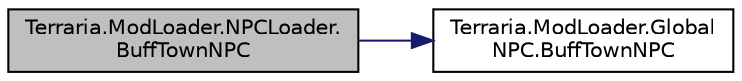 digraph "Terraria.ModLoader.NPCLoader.BuffTownNPC"
{
  edge [fontname="Helvetica",fontsize="10",labelfontname="Helvetica",labelfontsize="10"];
  node [fontname="Helvetica",fontsize="10",shape=record];
  rankdir="LR";
  Node24 [label="Terraria.ModLoader.NPCLoader.\lBuffTownNPC",height=0.2,width=0.4,color="black", fillcolor="grey75", style="filled", fontcolor="black"];
  Node24 -> Node25 [color="midnightblue",fontsize="10",style="solid",fontname="Helvetica"];
  Node25 [label="Terraria.ModLoader.Global\lNPC.BuffTownNPC",height=0.2,width=0.4,color="black", fillcolor="white", style="filled",URL="$class_terraria_1_1_mod_loader_1_1_global_n_p_c.html#ad6815d7134a83a69d25be338163ad6fb",tooltip="Allows you to modify the stats of town NPCs. Useful for buffing town NPCs when certain bosses are def..."];
}
